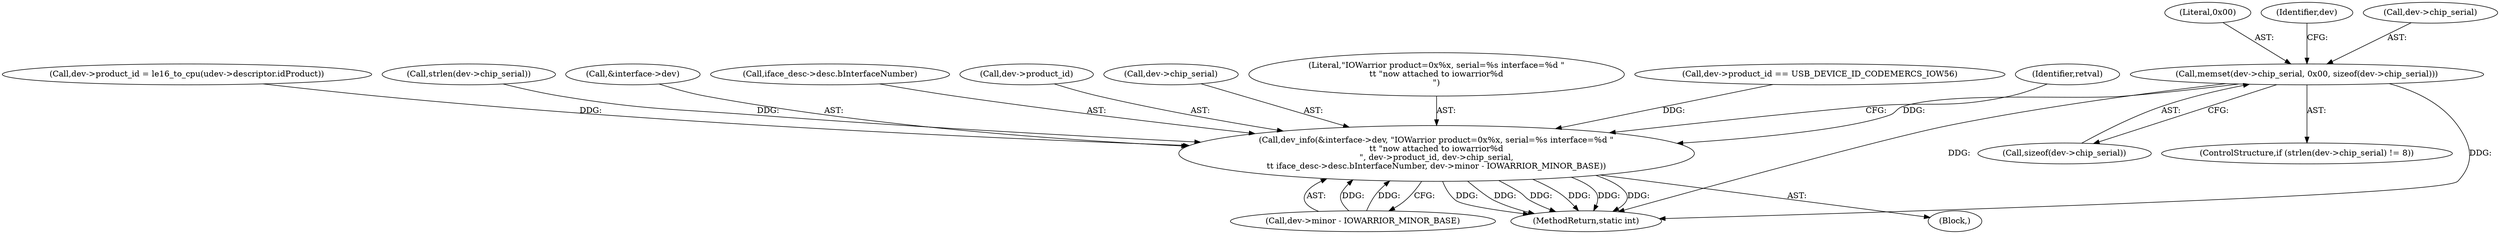 digraph "0_linux_4ec0ef3a82125efc36173062a50624550a900ae0@API" {
"1000440" [label="(Call,memset(dev->chip_serial, 0x00, sizeof(dev->chip_serial)))"];
"1000510" [label="(Call,dev_info(&interface->dev, \"IOWarrior product=0x%x, serial=%s interface=%d \"\n\t\t \"now attached to iowarrior%d\n\", dev->product_id, dev->chip_serial,\n\t\t iface_desc->desc.bInterfaceNumber, dev->minor - IOWARRIOR_MINOR_BASE))"];
"1000444" [label="(Literal,0x00)"];
"1000440" [label="(Call,memset(dev->chip_serial, 0x00, sizeof(dev->chip_serial)))"];
"1000527" [label="(Call,dev->minor - IOWARRIOR_MINOR_BASE)"];
"1000445" [label="(Call,sizeof(dev->chip_serial))"];
"1000510" [label="(Call,dev_info(&interface->dev, \"IOWarrior product=0x%x, serial=%s interface=%d \"\n\t\t \"now attached to iowarrior%d\n\", dev->product_id, dev->chip_serial,\n\t\t iface_desc->desc.bInterfaceNumber, dev->minor - IOWARRIOR_MINOR_BASE))"];
"1000522" [label="(Call,iface_desc->desc.bInterfaceNumber)"];
"1000455" [label="(Identifier,dev)"];
"1000433" [label="(ControlStructure,if (strlen(dev->chip_serial) != 8))"];
"1000516" [label="(Call,dev->product_id)"];
"1000519" [label="(Call,dev->chip_serial)"];
"1000515" [label="(Literal,\"IOWarrior product=0x%x, serial=%s interface=%d \"\n\t\t \"now attached to iowarrior%d\n\")"];
"1000539" [label="(MethodReturn,static int)"];
"1000303" [label="(Call,dev->product_id == USB_DEVICE_ID_CODEMERCS_IOW56)"];
"1000116" [label="(Block,)"];
"1000533" [label="(Identifier,retval)"];
"1000212" [label="(Call,dev->product_id = le16_to_cpu(udev->descriptor.idProduct))"];
"1000435" [label="(Call,strlen(dev->chip_serial))"];
"1000441" [label="(Call,dev->chip_serial)"];
"1000511" [label="(Call,&interface->dev)"];
"1000440" -> "1000433"  [label="AST: "];
"1000440" -> "1000445"  [label="CFG: "];
"1000441" -> "1000440"  [label="AST: "];
"1000444" -> "1000440"  [label="AST: "];
"1000445" -> "1000440"  [label="AST: "];
"1000455" -> "1000440"  [label="CFG: "];
"1000440" -> "1000539"  [label="DDG: "];
"1000440" -> "1000539"  [label="DDG: "];
"1000440" -> "1000510"  [label="DDG: "];
"1000510" -> "1000116"  [label="AST: "];
"1000510" -> "1000527"  [label="CFG: "];
"1000511" -> "1000510"  [label="AST: "];
"1000515" -> "1000510"  [label="AST: "];
"1000516" -> "1000510"  [label="AST: "];
"1000519" -> "1000510"  [label="AST: "];
"1000522" -> "1000510"  [label="AST: "];
"1000527" -> "1000510"  [label="AST: "];
"1000533" -> "1000510"  [label="CFG: "];
"1000510" -> "1000539"  [label="DDG: "];
"1000510" -> "1000539"  [label="DDG: "];
"1000510" -> "1000539"  [label="DDG: "];
"1000510" -> "1000539"  [label="DDG: "];
"1000510" -> "1000539"  [label="DDG: "];
"1000510" -> "1000539"  [label="DDG: "];
"1000303" -> "1000510"  [label="DDG: "];
"1000212" -> "1000510"  [label="DDG: "];
"1000435" -> "1000510"  [label="DDG: "];
"1000527" -> "1000510"  [label="DDG: "];
"1000527" -> "1000510"  [label="DDG: "];
}
